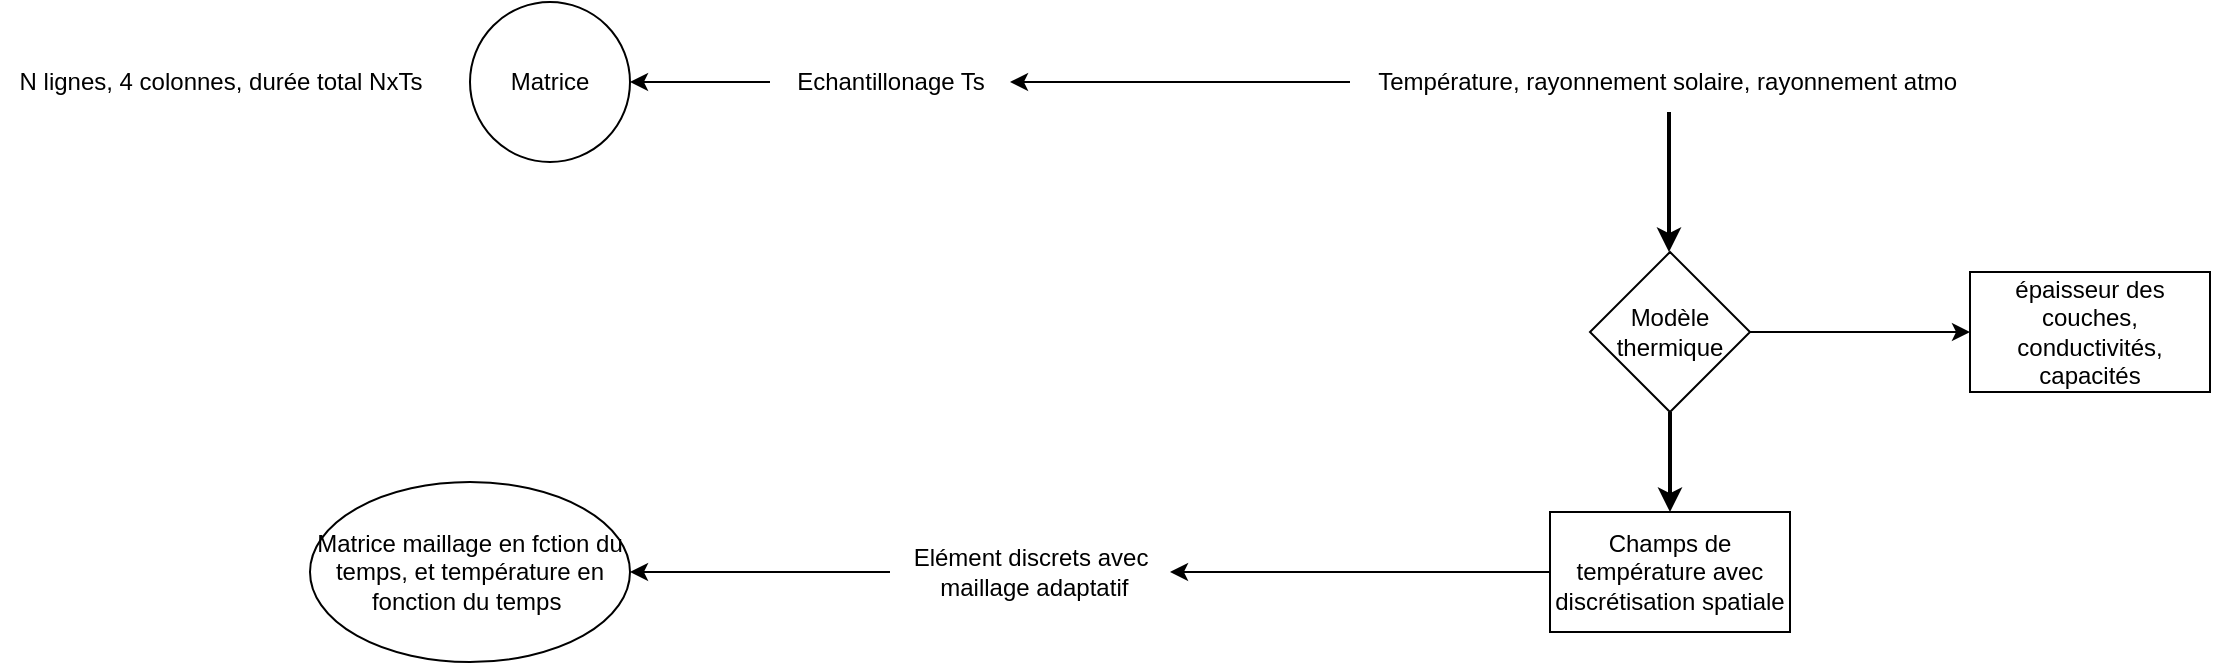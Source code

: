 <mxfile version="21.3.6" type="github">
  <diagram name="Page-1" id="BjoBHYr_xkN5amUP1XsE">
    <mxGraphModel dx="2259" dy="780" grid="1" gridSize="10" guides="1" tooltips="1" connect="1" arrows="1" fold="1" page="1" pageScale="1" pageWidth="827" pageHeight="1169" math="0" shadow="0">
      <root>
        <mxCell id="0" />
        <mxCell id="1" parent="0" />
        <mxCell id="UEqu62Masll9EC-NCQHA-7" value="épaisseur des couches, conductivités, capacités" style="rounded=0;whiteSpace=wrap;html=1;" vertex="1" parent="1">
          <mxGeometry x="550" y="260" width="120" height="60" as="geometry" />
        </mxCell>
        <mxCell id="UEqu62Masll9EC-NCQHA-8" value="" style="endArrow=classic;html=1;rounded=0;strokeWidth=2;" edge="1" parent="1">
          <mxGeometry width="50" height="50" relative="1" as="geometry">
            <mxPoint x="400" y="330" as="sourcePoint" />
            <mxPoint x="400" y="380" as="targetPoint" />
          </mxGeometry>
        </mxCell>
        <mxCell id="UEqu62Masll9EC-NCQHA-9" value="" style="endArrow=classic;html=1;rounded=0;exitX=0.5;exitY=1;exitDx=0;exitDy=0;strokeWidth=2;" edge="1" parent="1">
          <mxGeometry width="50" height="50" relative="1" as="geometry">
            <mxPoint x="399.5" y="180" as="sourcePoint" />
            <mxPoint x="399.5" y="250" as="targetPoint" />
          </mxGeometry>
        </mxCell>
        <mxCell id="UEqu62Masll9EC-NCQHA-16" value="" style="edgeStyle=orthogonalEdgeStyle;rounded=0;orthogonalLoop=1;jettySize=auto;html=1;" edge="1" parent="1" source="UEqu62Masll9EC-NCQHA-22" target="UEqu62Masll9EC-NCQHA-15">
          <mxGeometry relative="1" as="geometry" />
        </mxCell>
        <mxCell id="UEqu62Masll9EC-NCQHA-10" value="Température, rayonnement solaire, rayonnement atmo&amp;nbsp;" style="text;html=1;align=center;verticalAlign=middle;resizable=0;points=[];autosize=1;strokeColor=none;fillColor=none;" vertex="1" parent="1">
          <mxGeometry x="240" y="150" width="320" height="30" as="geometry" />
        </mxCell>
        <mxCell id="UEqu62Masll9EC-NCQHA-15" value="Matrice" style="ellipse;whiteSpace=wrap;html=1;" vertex="1" parent="1">
          <mxGeometry x="-200" y="125" width="80" height="80" as="geometry" />
        </mxCell>
        <mxCell id="UEqu62Masll9EC-NCQHA-21" value="N lignes, 4 colonnes, durée total NxTs" style="text;html=1;align=center;verticalAlign=middle;resizable=0;points=[];autosize=1;strokeColor=none;fillColor=none;" vertex="1" parent="1">
          <mxGeometry x="-435" y="150" width="220" height="30" as="geometry" />
        </mxCell>
        <mxCell id="UEqu62Masll9EC-NCQHA-23" value="" style="edgeStyle=orthogonalEdgeStyle;rounded=0;orthogonalLoop=1;jettySize=auto;html=1;" edge="1" parent="1" source="UEqu62Masll9EC-NCQHA-10" target="UEqu62Masll9EC-NCQHA-22">
          <mxGeometry relative="1" as="geometry">
            <mxPoint x="200" y="165" as="sourcePoint" />
            <mxPoint x="-120" y="165" as="targetPoint" />
          </mxGeometry>
        </mxCell>
        <mxCell id="UEqu62Masll9EC-NCQHA-22" value="Echantillonage Ts" style="text;html=1;align=center;verticalAlign=middle;resizable=0;points=[];autosize=1;strokeColor=none;fillColor=none;" vertex="1" parent="1">
          <mxGeometry x="-50" y="150" width="120" height="30" as="geometry" />
        </mxCell>
        <mxCell id="UEqu62Masll9EC-NCQHA-27" value="" style="edgeStyle=orthogonalEdgeStyle;rounded=0;orthogonalLoop=1;jettySize=auto;html=1;" edge="1" parent="1" source="UEqu62Masll9EC-NCQHA-26" target="UEqu62Masll9EC-NCQHA-7">
          <mxGeometry relative="1" as="geometry" />
        </mxCell>
        <mxCell id="UEqu62Masll9EC-NCQHA-26" value="Modèle thermique" style="rhombus;whiteSpace=wrap;html=1;" vertex="1" parent="1">
          <mxGeometry x="360" y="250" width="80" height="80" as="geometry" />
        </mxCell>
        <mxCell id="UEqu62Masll9EC-NCQHA-34" value="" style="edgeStyle=orthogonalEdgeStyle;rounded=0;orthogonalLoop=1;jettySize=auto;html=1;" edge="1" parent="1" source="UEqu62Masll9EC-NCQHA-28" target="UEqu62Masll9EC-NCQHA-32">
          <mxGeometry relative="1" as="geometry">
            <mxPoint x="260" y="410" as="targetPoint" />
          </mxGeometry>
        </mxCell>
        <mxCell id="UEqu62Masll9EC-NCQHA-28" value="Champs de température avec discrétisation spatiale" style="whiteSpace=wrap;html=1;" vertex="1" parent="1">
          <mxGeometry x="340" y="380" width="120" height="60" as="geometry" />
        </mxCell>
        <mxCell id="UEqu62Masll9EC-NCQHA-31" value="Matrice maillage en fction du temps, et température en fonction du temps&amp;nbsp;" style="ellipse;whiteSpace=wrap;html=1;" vertex="1" parent="1">
          <mxGeometry x="-280" y="365" width="160" height="90" as="geometry" />
        </mxCell>
        <mxCell id="UEqu62Masll9EC-NCQHA-36" value="" style="edgeStyle=orthogonalEdgeStyle;rounded=0;orthogonalLoop=1;jettySize=auto;html=1;entryX=1;entryY=0.5;entryDx=0;entryDy=0;" edge="1" parent="1" source="UEqu62Masll9EC-NCQHA-32" target="UEqu62Masll9EC-NCQHA-31">
          <mxGeometry relative="1" as="geometry">
            <mxPoint x="-60" y="410" as="targetPoint" />
          </mxGeometry>
        </mxCell>
        <mxCell id="UEqu62Masll9EC-NCQHA-32" value="Elément discrets avec&lt;br&gt;&amp;nbsp;maillage adaptatif" style="text;html=1;align=center;verticalAlign=middle;resizable=0;points=[];autosize=1;strokeColor=none;fillColor=none;" vertex="1" parent="1">
          <mxGeometry x="10" y="390" width="140" height="40" as="geometry" />
        </mxCell>
      </root>
    </mxGraphModel>
  </diagram>
</mxfile>
